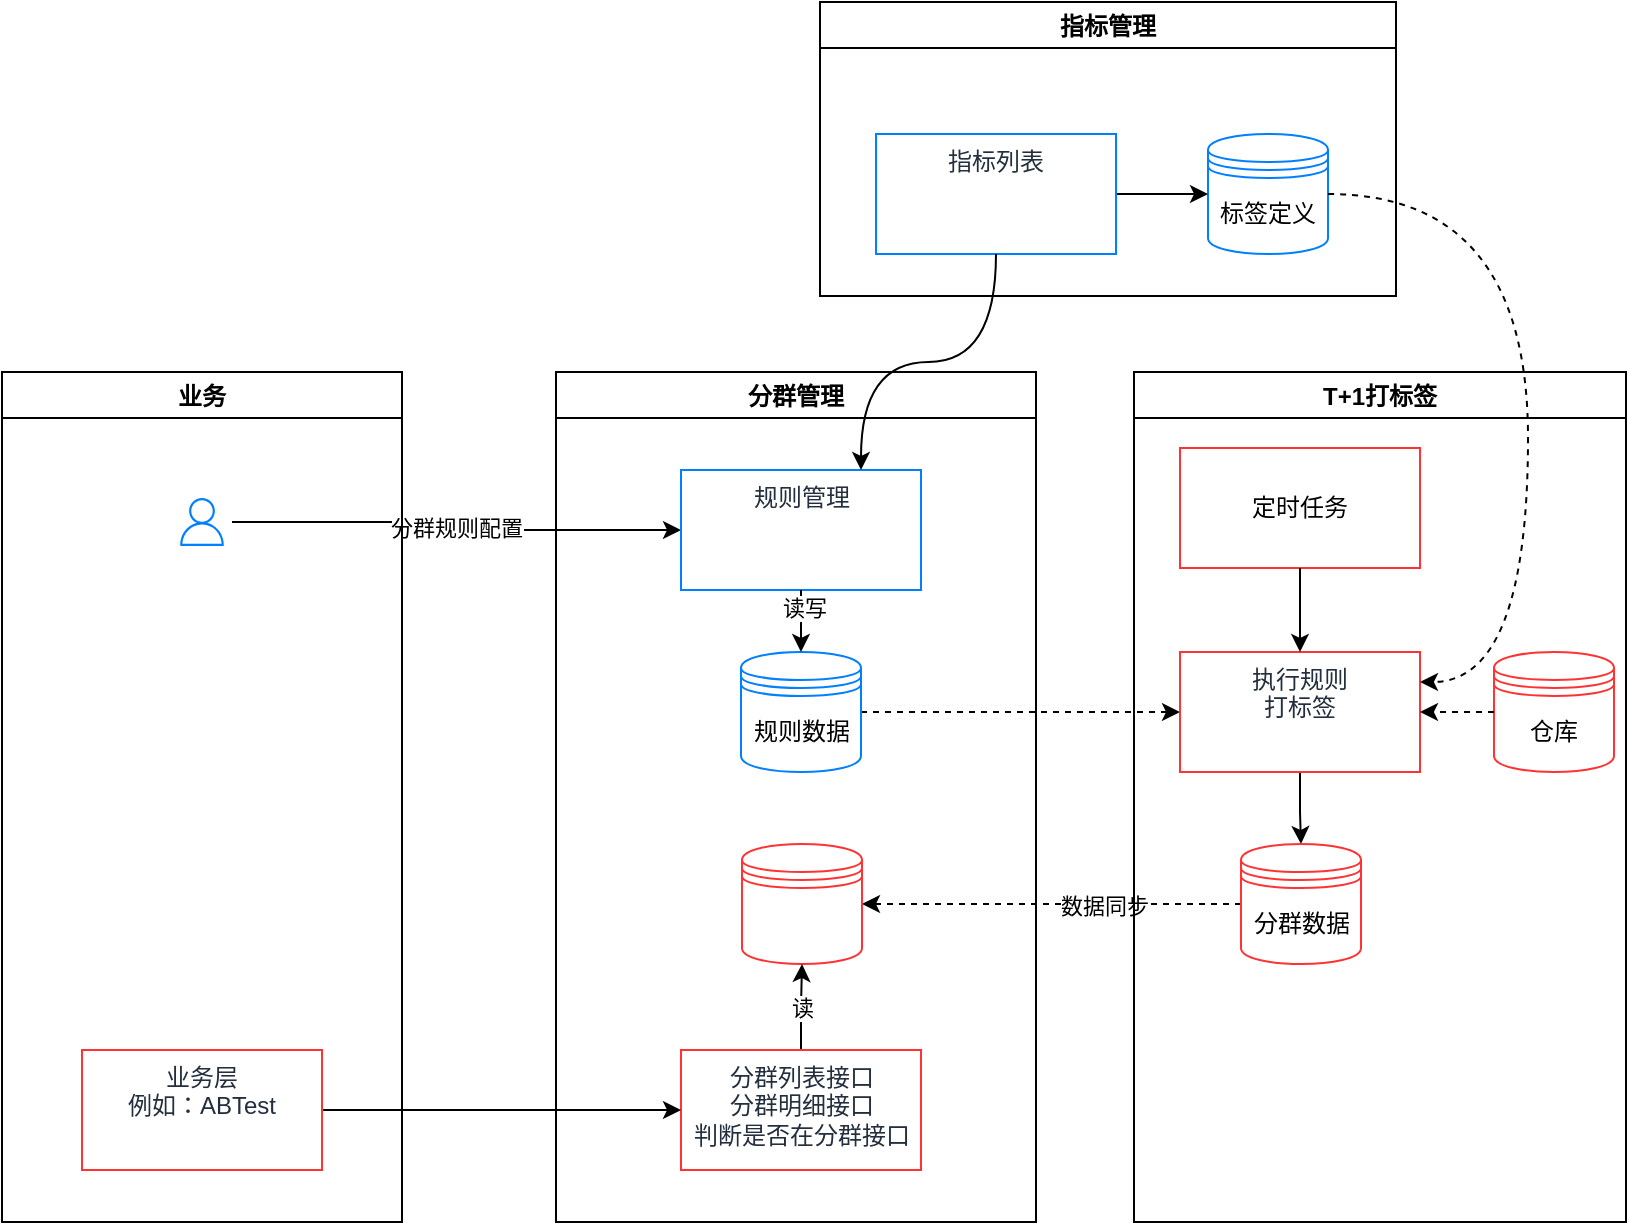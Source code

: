 <mxfile version="16.2.6" type="github" pages="2">
  <diagram id="M27XJW6HEvUApXI8m0nv" name="第 2 页">
    <mxGraphModel dx="1106" dy="644" grid="0" gridSize="10" guides="1" tooltips="1" connect="1" arrows="1" fold="1" page="1" pageScale="1" pageWidth="827" pageHeight="1169" math="0" shadow="0">
      <root>
        <mxCell id="6hMVrn2h1XVQaTOjj5F0-0" />
        <mxCell id="6hMVrn2h1XVQaTOjj5F0-1" parent="6hMVrn2h1XVQaTOjj5F0-0" />
        <mxCell id="DJOae8FIDAvuBnYBHK37-0" value="" style="edgeStyle=orthogonalEdgeStyle;rounded=0;orthogonalLoop=1;jettySize=auto;html=1;" edge="1" parent="6hMVrn2h1XVQaTOjj5F0-1" source="DJOae8FIDAvuBnYBHK37-15" target="DJOae8FIDAvuBnYBHK37-6">
          <mxGeometry relative="1" as="geometry" />
        </mxCell>
        <mxCell id="DJOae8FIDAvuBnYBHK37-1" value="分群规则配置" style="edgeLabel;html=1;align=center;verticalAlign=middle;resizable=0;points=[];" vertex="1" connectable="0" parent="DJOae8FIDAvuBnYBHK37-0">
          <mxGeometry y="-1" relative="1" as="geometry">
            <mxPoint as="offset" />
          </mxGeometry>
        </mxCell>
        <mxCell id="DJOae8FIDAvuBnYBHK37-2" style="edgeStyle=orthogonalEdgeStyle;rounded=0;orthogonalLoop=1;jettySize=auto;html=1;entryX=0;entryY=0.5;entryDx=0;entryDy=0;dashed=1;" edge="1" parent="6hMVrn2h1XVQaTOjj5F0-1" source="DJOae8FIDAvuBnYBHK37-7" target="DJOae8FIDAvuBnYBHK37-18">
          <mxGeometry relative="1" as="geometry" />
        </mxCell>
        <mxCell id="DJOae8FIDAvuBnYBHK37-3" style="edgeStyle=orthogonalEdgeStyle;rounded=0;orthogonalLoop=1;jettySize=auto;html=1;entryX=1;entryY=0.5;entryDx=0;entryDy=0;dashed=1;" edge="1" parent="6hMVrn2h1XVQaTOjj5F0-1" source="DJOae8FIDAvuBnYBHK37-20" target="DJOae8FIDAvuBnYBHK37-9">
          <mxGeometry relative="1" as="geometry" />
        </mxCell>
        <mxCell id="DJOae8FIDAvuBnYBHK37-4" value="数据同步" style="edgeLabel;html=1;align=center;verticalAlign=middle;resizable=0;points=[];" vertex="1" connectable="0" parent="DJOae8FIDAvuBnYBHK37-3">
          <mxGeometry x="-0.272" y="1" relative="1" as="geometry">
            <mxPoint as="offset" />
          </mxGeometry>
        </mxCell>
        <mxCell id="DJOae8FIDAvuBnYBHK37-5" value="分群管理" style="swimlane;" vertex="1" parent="6hMVrn2h1XVQaTOjj5F0-1">
          <mxGeometry x="285" y="330" width="240" height="425" as="geometry" />
        </mxCell>
        <mxCell id="DJOae8FIDAvuBnYBHK37-6" value="规则管理" style="whiteSpace=wrap;html=1;verticalAlign=top;fillColor=#ffffff;strokeColor=#007FFF;fontColor=#232F3E;sketch=0;gradientColor=none;dashed=0;fontStyle=0;strokeWidth=1;" vertex="1" parent="DJOae8FIDAvuBnYBHK37-5">
          <mxGeometry x="62.5" y="49" width="120" height="60" as="geometry" />
        </mxCell>
        <mxCell id="DJOae8FIDAvuBnYBHK37-7" value="规则数据" style="shape=datastore;whiteSpace=wrap;html=1;strokeColor=#007FFF;" vertex="1" parent="DJOae8FIDAvuBnYBHK37-5">
          <mxGeometry x="92.5" y="140" width="60" height="60" as="geometry" />
        </mxCell>
        <mxCell id="DJOae8FIDAvuBnYBHK37-8" value="" style="edgeStyle=orthogonalEdgeStyle;rounded=0;orthogonalLoop=1;jettySize=auto;html=1;entryX=0.5;entryY=0;entryDx=0;entryDy=0;" edge="1" parent="DJOae8FIDAvuBnYBHK37-5" source="DJOae8FIDAvuBnYBHK37-6" target="DJOae8FIDAvuBnYBHK37-7">
          <mxGeometry relative="1" as="geometry">
            <mxPoint x="122.5" y="154" as="targetPoint" />
          </mxGeometry>
        </mxCell>
        <mxCell id="7YATKJMTD7KYeXO3Skbc-6" value="读写" style="edgeLabel;html=1;align=center;verticalAlign=middle;resizable=0;points=[];" vertex="1" connectable="0" parent="DJOae8FIDAvuBnYBHK37-8">
          <mxGeometry x="-0.633" y="1" relative="1" as="geometry">
            <mxPoint as="offset" />
          </mxGeometry>
        </mxCell>
        <mxCell id="DJOae8FIDAvuBnYBHK37-9" value="" style="shape=datastore;whiteSpace=wrap;html=1;strokeColor=#FF3333;" vertex="1" parent="DJOae8FIDAvuBnYBHK37-5">
          <mxGeometry x="93" y="236" width="60" height="60" as="geometry" />
        </mxCell>
        <mxCell id="DJOae8FIDAvuBnYBHK37-10" value="读" style="edgeStyle=orthogonalEdgeStyle;rounded=0;orthogonalLoop=1;jettySize=auto;html=1;entryX=0.5;entryY=1;entryDx=0;entryDy=0;" edge="1" parent="DJOae8FIDAvuBnYBHK37-5" source="DJOae8FIDAvuBnYBHK37-11" target="DJOae8FIDAvuBnYBHK37-9">
          <mxGeometry relative="1" as="geometry" />
        </mxCell>
        <mxCell id="DJOae8FIDAvuBnYBHK37-11" value="分群列表接口&lt;br&gt;分群明细接口&lt;br&gt;判断是否在分群接口" style="whiteSpace=wrap;html=1;verticalAlign=top;fillColor=#ffffff;strokeColor=#FF3333;fontColor=#232F3E;sketch=0;gradientColor=none;dashed=0;fontStyle=0;strokeWidth=1;" vertex="1" parent="DJOae8FIDAvuBnYBHK37-5">
          <mxGeometry x="62.5" y="339" width="120" height="60" as="geometry" />
        </mxCell>
        <mxCell id="DJOae8FIDAvuBnYBHK37-12" style="edgeStyle=orthogonalEdgeStyle;rounded=0;orthogonalLoop=1;jettySize=auto;html=1;entryX=0;entryY=0.5;entryDx=0;entryDy=0;" edge="1" parent="6hMVrn2h1XVQaTOjj5F0-1" source="DJOae8FIDAvuBnYBHK37-14" target="DJOae8FIDAvuBnYBHK37-11">
          <mxGeometry relative="1" as="geometry" />
        </mxCell>
        <mxCell id="DJOae8FIDAvuBnYBHK37-13" value="业务" style="swimlane;" vertex="1" parent="6hMVrn2h1XVQaTOjj5F0-1">
          <mxGeometry x="8" y="330" width="200" height="425" as="geometry" />
        </mxCell>
        <mxCell id="DJOae8FIDAvuBnYBHK37-14" value="业务层&lt;br&gt;例如：ABTest" style="whiteSpace=wrap;html=1;verticalAlign=top;fillColor=#ffffff;strokeColor=#FF3333;fontColor=#232F3E;sketch=0;gradientColor=none;dashed=0;fontStyle=0;strokeWidth=1;" vertex="1" parent="DJOae8FIDAvuBnYBHK37-13">
          <mxGeometry x="40" y="339" width="120" height="60" as="geometry" />
        </mxCell>
        <mxCell id="DJOae8FIDAvuBnYBHK37-15" value="" style="sketch=0;outlineConnect=0;fontColor=#232F3E;gradientColor=none;strokeColor=#007FFF;fillColor=#ffffff;dashed=0;verticalLabelPosition=bottom;verticalAlign=top;align=center;html=1;fontSize=12;fontStyle=0;aspect=fixed;shape=mxgraph.aws4.resourceIcon;resIcon=mxgraph.aws4.user;strokeWidth=1;" vertex="1" parent="DJOae8FIDAvuBnYBHK37-13">
          <mxGeometry x="85" y="60" width="30" height="30" as="geometry" />
        </mxCell>
        <mxCell id="DJOae8FIDAvuBnYBHK37-16" value="T+1打标签" style="swimlane;" vertex="1" parent="6hMVrn2h1XVQaTOjj5F0-1">
          <mxGeometry x="574" y="330" width="246" height="425" as="geometry" />
        </mxCell>
        <mxCell id="DJOae8FIDAvuBnYBHK37-17" style="edgeStyle=orthogonalEdgeStyle;rounded=0;orthogonalLoop=1;jettySize=auto;html=1;entryX=0.5;entryY=0;entryDx=0;entryDy=0;" edge="1" parent="DJOae8FIDAvuBnYBHK37-16" source="DJOae8FIDAvuBnYBHK37-18" target="DJOae8FIDAvuBnYBHK37-20">
          <mxGeometry relative="1" as="geometry" />
        </mxCell>
        <mxCell id="DJOae8FIDAvuBnYBHK37-18" value="执行规则&lt;br&gt;打标签" style="whiteSpace=wrap;html=1;verticalAlign=top;fillColor=#ffffff;strokeColor=#FF3333;fontColor=#232F3E;sketch=0;gradientColor=none;dashed=0;fontStyle=0;strokeWidth=1;" vertex="1" parent="DJOae8FIDAvuBnYBHK37-16">
          <mxGeometry x="23" y="140" width="120" height="60" as="geometry" />
        </mxCell>
        <mxCell id="DJOae8FIDAvuBnYBHK37-19" value="仓库" style="shape=datastore;whiteSpace=wrap;html=1;strokeColor=#FF3333;" vertex="1" parent="DJOae8FIDAvuBnYBHK37-16">
          <mxGeometry x="180" y="140" width="60" height="60" as="geometry" />
        </mxCell>
        <mxCell id="DJOae8FIDAvuBnYBHK37-20" value="分群数据" style="shape=datastore;whiteSpace=wrap;html=1;strokeColor=#FF3333;" vertex="1" parent="DJOae8FIDAvuBnYBHK37-16">
          <mxGeometry x="53.5" y="236" width="60" height="60" as="geometry" />
        </mxCell>
        <mxCell id="DJOae8FIDAvuBnYBHK37-21" style="edgeStyle=orthogonalEdgeStyle;rounded=0;orthogonalLoop=1;jettySize=auto;html=1;entryX=1;entryY=0.5;entryDx=0;entryDy=0;dashed=1;" edge="1" parent="DJOae8FIDAvuBnYBHK37-16" source="DJOae8FIDAvuBnYBHK37-19" target="DJOae8FIDAvuBnYBHK37-18">
          <mxGeometry relative="1" as="geometry" />
        </mxCell>
        <mxCell id="DJOae8FIDAvuBnYBHK37-22" value="定时任务" style="rounded=0;whiteSpace=wrap;html=1;strokeColor=#FF3333;" vertex="1" parent="DJOae8FIDAvuBnYBHK37-16">
          <mxGeometry x="23" y="38" width="120" height="60" as="geometry" />
        </mxCell>
        <mxCell id="DJOae8FIDAvuBnYBHK37-23" style="rounded=0;orthogonalLoop=1;jettySize=auto;html=1;exitX=0.5;exitY=1;exitDx=0;exitDy=0;entryX=0.5;entryY=0;entryDx=0;entryDy=0;" edge="1" parent="DJOae8FIDAvuBnYBHK37-16" source="DJOae8FIDAvuBnYBHK37-22" target="DJOae8FIDAvuBnYBHK37-18">
          <mxGeometry relative="1" as="geometry" />
        </mxCell>
        <mxCell id="7YATKJMTD7KYeXO3Skbc-1" value="指标管理" style="swimlane;" vertex="1" parent="6hMVrn2h1XVQaTOjj5F0-1">
          <mxGeometry x="417" y="145" width="288" height="147" as="geometry" />
        </mxCell>
        <mxCell id="7YATKJMTD7KYeXO3Skbc-2" value="标签定义" style="shape=datastore;whiteSpace=wrap;html=1;strokeColor=#007FFF;" vertex="1" parent="7YATKJMTD7KYeXO3Skbc-1">
          <mxGeometry x="194" y="66" width="60" height="60" as="geometry" />
        </mxCell>
        <mxCell id="7YATKJMTD7KYeXO3Skbc-7" style="edgeStyle=orthogonalEdgeStyle;curved=1;rounded=0;orthogonalLoop=1;jettySize=auto;html=1;entryX=0;entryY=0.5;entryDx=0;entryDy=0;" edge="1" parent="7YATKJMTD7KYeXO3Skbc-1" source="7YATKJMTD7KYeXO3Skbc-5" target="7YATKJMTD7KYeXO3Skbc-2">
          <mxGeometry relative="1" as="geometry" />
        </mxCell>
        <mxCell id="7YATKJMTD7KYeXO3Skbc-5" value="指标列表" style="whiteSpace=wrap;html=1;verticalAlign=top;fillColor=#ffffff;strokeColor=#007FFF;fontColor=#232F3E;sketch=0;gradientColor=none;dashed=0;fontStyle=0;strokeWidth=1;" vertex="1" parent="7YATKJMTD7KYeXO3Skbc-1">
          <mxGeometry x="28" y="66" width="120" height="60" as="geometry" />
        </mxCell>
        <mxCell id="7YATKJMTD7KYeXO3Skbc-8" style="edgeStyle=orthogonalEdgeStyle;curved=1;rounded=0;orthogonalLoop=1;jettySize=auto;html=1;entryX=0.75;entryY=0;entryDx=0;entryDy=0;" edge="1" parent="6hMVrn2h1XVQaTOjj5F0-1" source="7YATKJMTD7KYeXO3Skbc-5" target="DJOae8FIDAvuBnYBHK37-6">
          <mxGeometry relative="1" as="geometry" />
        </mxCell>
        <mxCell id="7YATKJMTD7KYeXO3Skbc-12" style="edgeStyle=orthogonalEdgeStyle;curved=1;rounded=0;orthogonalLoop=1;jettySize=auto;html=1;exitX=1;exitY=0.5;exitDx=0;exitDy=0;entryX=1;entryY=0.25;entryDx=0;entryDy=0;dashed=1;" edge="1" parent="6hMVrn2h1XVQaTOjj5F0-1" source="7YATKJMTD7KYeXO3Skbc-2" target="DJOae8FIDAvuBnYBHK37-18">
          <mxGeometry relative="1" as="geometry">
            <Array as="points">
              <mxPoint x="771" y="241" />
              <mxPoint x="771" y="485" />
            </Array>
          </mxGeometry>
        </mxCell>
      </root>
    </mxGraphModel>
  </diagram>
  <diagram id="mDk3vGWMZ9cnpcIgbxEh" name="Page-1">
    <mxGraphModel dx="1186" dy="565" grid="0" gridSize="10" guides="1" tooltips="1" connect="1" arrows="1" fold="1" page="1" pageScale="1" pageWidth="827" pageHeight="1169" math="0" shadow="0">
      <root>
        <mxCell id="0" />
        <mxCell id="1" parent="0" />
        <mxCell id="isWSbf4JrnmpTFnG_lly-7" value="" style="group" parent="1" vertex="1" connectable="0">
          <mxGeometry x="170" y="130" width="100" height="100" as="geometry" />
        </mxCell>
        <mxCell id="isWSbf4JrnmpTFnG_lly-8" value="" style="sketch=0;outlineConnect=0;fontColor=#232F3E;gradientColor=none;strokeColor=#232F3E;fillColor=#ffffff;dashed=0;verticalLabelPosition=bottom;verticalAlign=top;align=center;html=1;fontSize=12;fontStyle=0;aspect=fixed;shape=mxgraph.aws4.resourceIcon;resIcon=mxgraph.aws4.user;strokeWidth=1;" parent="isWSbf4JrnmpTFnG_lly-7" vertex="1">
          <mxGeometry x="30" width="30" height="30" as="geometry" />
        </mxCell>
        <mxCell id="isWSbf4JrnmpTFnG_lly-9" value="" style="sketch=0;outlineConnect=0;fontColor=#232F3E;gradientColor=none;strokeColor=#232F3E;fillColor=#ffffff;dashed=0;verticalLabelPosition=bottom;verticalAlign=top;align=center;html=1;fontSize=12;fontStyle=0;aspect=fixed;shape=mxgraph.aws4.resourceIcon;resIcon=mxgraph.aws4.user;strokeWidth=1;" parent="isWSbf4JrnmpTFnG_lly-7" vertex="1">
          <mxGeometry y="10" width="30" height="30" as="geometry" />
        </mxCell>
        <mxCell id="isWSbf4JrnmpTFnG_lly-10" value="" style="sketch=0;outlineConnect=0;fontColor=#232F3E;gradientColor=none;strokeColor=#232F3E;fillColor=#ffffff;dashed=0;verticalLabelPosition=bottom;verticalAlign=top;align=center;html=1;fontSize=12;fontStyle=0;aspect=fixed;shape=mxgraph.aws4.resourceIcon;resIcon=mxgraph.aws4.user;strokeWidth=1;" parent="isWSbf4JrnmpTFnG_lly-7" vertex="1">
          <mxGeometry x="40" y="30" width="30" height="30" as="geometry" />
        </mxCell>
        <mxCell id="isWSbf4JrnmpTFnG_lly-11" value="" style="sketch=0;outlineConnect=0;fontColor=#232F3E;gradientColor=none;strokeColor=#232F3E;fillColor=#ffffff;dashed=0;verticalLabelPosition=bottom;verticalAlign=top;align=center;html=1;fontSize=12;fontStyle=0;aspect=fixed;shape=mxgraph.aws4.resourceIcon;resIcon=mxgraph.aws4.user;strokeWidth=1;" parent="isWSbf4JrnmpTFnG_lly-7" vertex="1">
          <mxGeometry x="10" y="40" width="30" height="30" as="geometry" />
        </mxCell>
        <mxCell id="isWSbf4JrnmpTFnG_lly-12" value="" style="sketch=0;outlineConnect=0;fontColor=#232F3E;gradientColor=none;strokeColor=#232F3E;fillColor=#ffffff;dashed=0;verticalLabelPosition=bottom;verticalAlign=top;align=center;html=1;fontSize=12;fontStyle=0;aspect=fixed;shape=mxgraph.aws4.resourceIcon;resIcon=mxgraph.aws4.user;strokeWidth=1;" parent="isWSbf4JrnmpTFnG_lly-7" vertex="1">
          <mxGeometry x="70" width="30" height="30" as="geometry" />
        </mxCell>
        <mxCell id="isWSbf4JrnmpTFnG_lly-13" value="" style="sketch=0;outlineConnect=0;fontColor=#232F3E;gradientColor=none;strokeColor=#232F3E;fillColor=#ffffff;dashed=0;verticalLabelPosition=bottom;verticalAlign=top;align=center;html=1;fontSize=12;fontStyle=0;aspect=fixed;shape=mxgraph.aws4.resourceIcon;resIcon=mxgraph.aws4.user;strokeWidth=1;" parent="isWSbf4JrnmpTFnG_lly-7" vertex="1">
          <mxGeometry x="70" y="40" width="30" height="30" as="geometry" />
        </mxCell>
        <mxCell id="isWSbf4JrnmpTFnG_lly-14" value="" style="sketch=0;outlineConnect=0;fontColor=#232F3E;gradientColor=none;strokeColor=#232F3E;fillColor=#ffffff;dashed=0;verticalLabelPosition=bottom;verticalAlign=top;align=center;html=1;fontSize=12;fontStyle=0;aspect=fixed;shape=mxgraph.aws4.resourceIcon;resIcon=mxgraph.aws4.user;strokeWidth=1;" parent="isWSbf4JrnmpTFnG_lly-7" vertex="1">
          <mxGeometry x="20" y="70" width="30" height="30" as="geometry" />
        </mxCell>
        <mxCell id="isWSbf4JrnmpTFnG_lly-15" value="" style="sketch=0;outlineConnect=0;fontColor=#232F3E;gradientColor=none;strokeColor=#232F3E;fillColor=#ffffff;dashed=0;verticalLabelPosition=bottom;verticalAlign=top;align=center;html=1;fontSize=12;fontStyle=0;aspect=fixed;shape=mxgraph.aws4.resourceIcon;resIcon=mxgraph.aws4.user;strokeWidth=1;" parent="isWSbf4JrnmpTFnG_lly-7" vertex="1">
          <mxGeometry x="60" y="70" width="30" height="30" as="geometry" />
        </mxCell>
        <mxCell id="isWSbf4JrnmpTFnG_lly-353" style="edgeStyle=orthogonalEdgeStyle;rounded=0;orthogonalLoop=1;jettySize=auto;html=1;entryX=0.5;entryY=0;entryDx=0;entryDy=0;dashed=1;fontSize=14;" parent="1" source="isWSbf4JrnmpTFnG_lly-16" target="isWSbf4JrnmpTFnG_lly-22" edge="1">
          <mxGeometry relative="1" as="geometry">
            <Array as="points">
              <mxPoint x="295" y="380" />
              <mxPoint x="210" y="380" />
            </Array>
          </mxGeometry>
        </mxCell>
        <mxCell id="isWSbf4JrnmpTFnG_lly-16" value="用户画像" style="rounded=0;whiteSpace=wrap;html=1;" parent="1" vertex="1">
          <mxGeometry x="235" y="280" width="120" height="60" as="geometry" />
        </mxCell>
        <mxCell id="isWSbf4JrnmpTFnG_lly-316" style="edgeStyle=orthogonalEdgeStyle;rounded=0;orthogonalLoop=1;jettySize=auto;html=1;entryX=0.5;entryY=0;entryDx=0;entryDy=0;dashed=1;fontSize=14;" parent="1" target="isWSbf4JrnmpTFnG_lly-22" edge="1">
          <mxGeometry relative="1" as="geometry">
            <mxPoint x="145" y="354" as="sourcePoint" />
            <Array as="points">
              <mxPoint x="145" y="380" />
              <mxPoint x="210" y="380" />
            </Array>
          </mxGeometry>
        </mxCell>
        <mxCell id="isWSbf4JrnmpTFnG_lly-17" value="固定规则" style="rounded=0;whiteSpace=wrap;html=1;" parent="1" vertex="1">
          <mxGeometry x="85" y="280" width="120" height="60" as="geometry" />
        </mxCell>
        <mxCell id="isWSbf4JrnmpTFnG_lly-18" value="用户标签" style="rounded=0;whiteSpace=wrap;html=1;" parent="1" vertex="1">
          <mxGeometry x="235" y="510" width="120" height="60" as="geometry" />
        </mxCell>
        <mxCell id="isWSbf4JrnmpTFnG_lly-354" style="rounded=0;orthogonalLoop=1;jettySize=auto;html=1;exitX=0.75;exitY=0;exitDx=0;exitDy=0;entryX=0.5;entryY=1;entryDx=0;entryDy=0;dashed=1;fontSize=14;" parent="1" source="isWSbf4JrnmpTFnG_lly-22" target="isWSbf4JrnmpTFnG_lly-18" edge="1">
          <mxGeometry relative="1" as="geometry" />
        </mxCell>
        <mxCell id="isWSbf4JrnmpTFnG_lly-355" value="固化" style="edgeLabel;html=1;align=center;verticalAlign=middle;resizable=0;points=[];fontSize=14;" parent="isWSbf4JrnmpTFnG_lly-354" vertex="1" connectable="0">
          <mxGeometry x="-0.041" y="-2" relative="1" as="geometry">
            <mxPoint as="offset" />
          </mxGeometry>
        </mxCell>
        <mxCell id="isWSbf4JrnmpTFnG_lly-22" value="用户分群" style="rounded=0;whiteSpace=wrap;html=1;" parent="1" vertex="1">
          <mxGeometry x="150" y="676" width="120" height="60" as="geometry" />
        </mxCell>
        <mxCell id="isWSbf4JrnmpTFnG_lly-276" value="" style="shape=table;html=1;whiteSpace=wrap;startSize=0;container=1;collapsible=0;childLayout=tableLayout;" parent="1" vertex="1">
          <mxGeometry x="400" y="440" width="180" height="160" as="geometry" />
        </mxCell>
        <mxCell id="isWSbf4JrnmpTFnG_lly-277" value="" style="shape=tableRow;horizontal=0;startSize=0;swimlaneHead=0;swimlaneBody=0;top=0;left=0;bottom=0;right=0;collapsible=0;dropTarget=0;fillColor=none;points=[[0,0.5],[1,0.5]];portConstraint=eastwest;" parent="isWSbf4JrnmpTFnG_lly-276" vertex="1">
          <mxGeometry width="180" height="40" as="geometry" />
        </mxCell>
        <mxCell id="isWSbf4JrnmpTFnG_lly-278" value="&lt;span&gt;uid&lt;/span&gt;" style="shape=partialRectangle;html=1;whiteSpace=wrap;connectable=0;fillColor=none;top=0;left=0;bottom=0;right=0;overflow=hidden;" parent="isWSbf4JrnmpTFnG_lly-277" vertex="1">
          <mxGeometry width="60" height="40" as="geometry">
            <mxRectangle width="60" height="40" as="alternateBounds" />
          </mxGeometry>
        </mxCell>
        <mxCell id="isWSbf4JrnmpTFnG_lly-279" value="&lt;span style=&quot;color: rgb(0 , 0 , 0) ; font-family: &amp;#34;helvetica&amp;#34; ; font-size: 12px ; font-style: normal ; font-weight: 400 ; letter-spacing: normal ; text-align: center ; text-indent: 0px ; text-transform: none ; word-spacing: 0px ; background-color: rgb(248 , 249 , 250) ; display: inline ; float: none&quot;&gt;标签1&lt;/span&gt;" style="shape=partialRectangle;html=1;whiteSpace=wrap;connectable=0;fillColor=none;top=0;left=0;bottom=0;right=0;overflow=hidden;" parent="isWSbf4JrnmpTFnG_lly-277" vertex="1">
          <mxGeometry x="60" width="60" height="40" as="geometry">
            <mxRectangle width="60" height="40" as="alternateBounds" />
          </mxGeometry>
        </mxCell>
        <mxCell id="isWSbf4JrnmpTFnG_lly-280" value="&lt;span&gt;标签2&lt;/span&gt;" style="shape=partialRectangle;html=1;whiteSpace=wrap;connectable=0;fillColor=none;top=0;left=0;bottom=0;right=0;overflow=hidden;" parent="isWSbf4JrnmpTFnG_lly-277" vertex="1">
          <mxGeometry x="120" width="60" height="40" as="geometry">
            <mxRectangle width="60" height="40" as="alternateBounds" />
          </mxGeometry>
        </mxCell>
        <mxCell id="isWSbf4JrnmpTFnG_lly-281" value="" style="shape=tableRow;horizontal=0;startSize=0;swimlaneHead=0;swimlaneBody=0;top=0;left=0;bottom=0;right=0;collapsible=0;dropTarget=0;fillColor=none;points=[[0,0.5],[1,0.5]];portConstraint=eastwest;" parent="isWSbf4JrnmpTFnG_lly-276" vertex="1">
          <mxGeometry y="40" width="180" height="40" as="geometry" />
        </mxCell>
        <mxCell id="isWSbf4JrnmpTFnG_lly-282" value="&lt;span&gt;10001&lt;/span&gt;" style="shape=partialRectangle;html=1;whiteSpace=wrap;connectable=0;fillColor=none;top=0;left=0;bottom=0;right=0;overflow=hidden;" parent="isWSbf4JrnmpTFnG_lly-281" vertex="1">
          <mxGeometry width="60" height="40" as="geometry">
            <mxRectangle width="60" height="40" as="alternateBounds" />
          </mxGeometry>
        </mxCell>
        <mxCell id="isWSbf4JrnmpTFnG_lly-283" value="Y" style="shape=partialRectangle;html=1;whiteSpace=wrap;connectable=0;fillColor=none;top=0;left=0;bottom=0;right=0;overflow=hidden;" parent="isWSbf4JrnmpTFnG_lly-281" vertex="1">
          <mxGeometry x="60" width="60" height="40" as="geometry">
            <mxRectangle width="60" height="40" as="alternateBounds" />
          </mxGeometry>
        </mxCell>
        <mxCell id="isWSbf4JrnmpTFnG_lly-284" value="Y" style="shape=partialRectangle;html=1;whiteSpace=wrap;connectable=0;fillColor=none;top=0;left=0;bottom=0;right=0;overflow=hidden;" parent="isWSbf4JrnmpTFnG_lly-281" vertex="1">
          <mxGeometry x="120" width="60" height="40" as="geometry">
            <mxRectangle width="60" height="40" as="alternateBounds" />
          </mxGeometry>
        </mxCell>
        <mxCell id="isWSbf4JrnmpTFnG_lly-306" value="" style="shape=tableRow;horizontal=0;startSize=0;swimlaneHead=0;swimlaneBody=0;top=0;left=0;bottom=0;right=0;collapsible=0;dropTarget=0;fillColor=none;points=[[0,0.5],[1,0.5]];portConstraint=eastwest;" parent="isWSbf4JrnmpTFnG_lly-276" vertex="1">
          <mxGeometry y="80" width="180" height="40" as="geometry" />
        </mxCell>
        <mxCell id="isWSbf4JrnmpTFnG_lly-307" value="&lt;span&gt;10002&lt;/span&gt;" style="shape=partialRectangle;html=1;whiteSpace=wrap;connectable=0;fillColor=none;top=0;left=0;bottom=0;right=0;overflow=hidden;" parent="isWSbf4JrnmpTFnG_lly-306" vertex="1">
          <mxGeometry width="60" height="40" as="geometry">
            <mxRectangle width="60" height="40" as="alternateBounds" />
          </mxGeometry>
        </mxCell>
        <mxCell id="isWSbf4JrnmpTFnG_lly-308" value="" style="shape=partialRectangle;html=1;whiteSpace=wrap;connectable=0;fillColor=none;top=0;left=0;bottom=0;right=0;overflow=hidden;" parent="isWSbf4JrnmpTFnG_lly-306" vertex="1">
          <mxGeometry x="60" width="60" height="40" as="geometry">
            <mxRectangle width="60" height="40" as="alternateBounds" />
          </mxGeometry>
        </mxCell>
        <mxCell id="isWSbf4JrnmpTFnG_lly-309" value="" style="shape=partialRectangle;html=1;whiteSpace=wrap;connectable=0;fillColor=none;top=0;left=0;bottom=0;right=0;overflow=hidden;pointerEvents=1;" parent="isWSbf4JrnmpTFnG_lly-306" vertex="1">
          <mxGeometry x="120" width="60" height="40" as="geometry">
            <mxRectangle width="60" height="40" as="alternateBounds" />
          </mxGeometry>
        </mxCell>
        <mxCell id="isWSbf4JrnmpTFnG_lly-285" value="" style="shape=tableRow;horizontal=0;startSize=0;swimlaneHead=0;swimlaneBody=0;top=0;left=0;bottom=0;right=0;collapsible=0;dropTarget=0;fillColor=none;points=[[0,0.5],[1,0.5]];portConstraint=eastwest;" parent="isWSbf4JrnmpTFnG_lly-276" vertex="1">
          <mxGeometry y="120" width="180" height="40" as="geometry" />
        </mxCell>
        <mxCell id="isWSbf4JrnmpTFnG_lly-286" value="&lt;span&gt;10003&lt;/span&gt;" style="shape=partialRectangle;html=1;whiteSpace=wrap;connectable=0;fillColor=none;top=0;left=0;bottom=0;right=0;overflow=hidden;" parent="isWSbf4JrnmpTFnG_lly-285" vertex="1">
          <mxGeometry width="60" height="40" as="geometry">
            <mxRectangle width="60" height="40" as="alternateBounds" />
          </mxGeometry>
        </mxCell>
        <mxCell id="isWSbf4JrnmpTFnG_lly-287" value="" style="shape=partialRectangle;html=1;whiteSpace=wrap;connectable=0;fillColor=none;top=0;left=0;bottom=0;right=0;overflow=hidden;" parent="isWSbf4JrnmpTFnG_lly-285" vertex="1">
          <mxGeometry x="60" width="60" height="40" as="geometry">
            <mxRectangle width="60" height="40" as="alternateBounds" />
          </mxGeometry>
        </mxCell>
        <mxCell id="isWSbf4JrnmpTFnG_lly-288" value="Y" style="shape=partialRectangle;html=1;whiteSpace=wrap;connectable=0;fillColor=none;top=0;left=0;bottom=0;right=0;overflow=hidden;pointerEvents=1;" parent="isWSbf4JrnmpTFnG_lly-285" vertex="1">
          <mxGeometry x="120" width="60" height="40" as="geometry">
            <mxRectangle width="60" height="40" as="alternateBounds" />
          </mxGeometry>
        </mxCell>
        <mxCell id="isWSbf4JrnmpTFnG_lly-289" value="" style="shape=table;html=1;whiteSpace=wrap;startSize=0;container=1;collapsible=0;childLayout=tableLayout;" parent="1" vertex="1">
          <mxGeometry x="577" y="440" width="180" height="160" as="geometry" />
        </mxCell>
        <mxCell id="isWSbf4JrnmpTFnG_lly-290" value="" style="shape=tableRow;horizontal=0;startSize=0;swimlaneHead=0;swimlaneBody=0;top=0;left=0;bottom=0;right=0;collapsible=0;dropTarget=0;fillColor=none;points=[[0,0.5],[1,0.5]];portConstraint=eastwest;" parent="isWSbf4JrnmpTFnG_lly-289" vertex="1">
          <mxGeometry width="180" height="40" as="geometry" />
        </mxCell>
        <mxCell id="isWSbf4JrnmpTFnG_lly-291" value="标签3" style="shape=partialRectangle;html=1;whiteSpace=wrap;connectable=0;fillColor=none;top=0;left=0;bottom=0;right=0;overflow=hidden;" parent="isWSbf4JrnmpTFnG_lly-290" vertex="1">
          <mxGeometry width="60" height="40" as="geometry">
            <mxRectangle width="60" height="40" as="alternateBounds" />
          </mxGeometry>
        </mxCell>
        <mxCell id="isWSbf4JrnmpTFnG_lly-292" value="&lt;span style=&quot;color: rgb(0 , 0 , 0) ; font-family: &amp;#34;helvetica&amp;#34; ; font-size: 12px ; font-style: normal ; font-weight: 400 ; letter-spacing: normal ; text-align: center ; text-indent: 0px ; text-transform: none ; word-spacing: 0px ; background-color: rgb(248 , 249 , 250) ; display: inline ; float: none&quot;&gt;...&lt;/span&gt;" style="shape=partialRectangle;html=1;whiteSpace=wrap;connectable=0;fillColor=none;top=0;left=0;bottom=0;right=0;overflow=hidden;" parent="isWSbf4JrnmpTFnG_lly-290" vertex="1">
          <mxGeometry x="60" width="60" height="40" as="geometry">
            <mxRectangle width="60" height="40" as="alternateBounds" />
          </mxGeometry>
        </mxCell>
        <mxCell id="isWSbf4JrnmpTFnG_lly-293" value="&lt;span&gt;标签N&lt;/span&gt;" style="shape=partialRectangle;html=1;whiteSpace=wrap;connectable=0;fillColor=none;top=0;left=0;bottom=0;right=0;overflow=hidden;" parent="isWSbf4JrnmpTFnG_lly-290" vertex="1">
          <mxGeometry x="120" width="60" height="40" as="geometry">
            <mxRectangle width="60" height="40" as="alternateBounds" />
          </mxGeometry>
        </mxCell>
        <mxCell id="isWSbf4JrnmpTFnG_lly-294" value="" style="shape=tableRow;horizontal=0;startSize=0;swimlaneHead=0;swimlaneBody=0;top=0;left=0;bottom=0;right=0;collapsible=0;dropTarget=0;fillColor=none;points=[[0,0.5],[1,0.5]];portConstraint=eastwest;" parent="isWSbf4JrnmpTFnG_lly-289" vertex="1">
          <mxGeometry y="40" width="180" height="40" as="geometry" />
        </mxCell>
        <mxCell id="isWSbf4JrnmpTFnG_lly-295" value="" style="shape=partialRectangle;html=1;whiteSpace=wrap;connectable=0;fillColor=none;top=0;left=0;bottom=0;right=0;overflow=hidden;" parent="isWSbf4JrnmpTFnG_lly-294" vertex="1">
          <mxGeometry width="60" height="40" as="geometry">
            <mxRectangle width="60" height="40" as="alternateBounds" />
          </mxGeometry>
        </mxCell>
        <mxCell id="isWSbf4JrnmpTFnG_lly-296" value="" style="shape=partialRectangle;html=1;whiteSpace=wrap;connectable=0;fillColor=none;top=0;left=0;bottom=0;right=0;overflow=hidden;" parent="isWSbf4JrnmpTFnG_lly-294" vertex="1">
          <mxGeometry x="60" width="60" height="40" as="geometry">
            <mxRectangle width="60" height="40" as="alternateBounds" />
          </mxGeometry>
        </mxCell>
        <mxCell id="isWSbf4JrnmpTFnG_lly-297" value="Y" style="shape=partialRectangle;html=1;whiteSpace=wrap;connectable=0;fillColor=none;top=0;left=0;bottom=0;right=0;overflow=hidden;" parent="isWSbf4JrnmpTFnG_lly-294" vertex="1">
          <mxGeometry x="120" width="60" height="40" as="geometry">
            <mxRectangle width="60" height="40" as="alternateBounds" />
          </mxGeometry>
        </mxCell>
        <mxCell id="isWSbf4JrnmpTFnG_lly-302" value="" style="shape=tableRow;horizontal=0;startSize=0;swimlaneHead=0;swimlaneBody=0;top=0;left=0;bottom=0;right=0;collapsible=0;dropTarget=0;fillColor=none;points=[[0,0.5],[1,0.5]];portConstraint=eastwest;" parent="isWSbf4JrnmpTFnG_lly-289" vertex="1">
          <mxGeometry y="80" width="180" height="40" as="geometry" />
        </mxCell>
        <mxCell id="isWSbf4JrnmpTFnG_lly-303" value="Y" style="shape=partialRectangle;html=1;whiteSpace=wrap;connectable=0;fillColor=none;top=0;left=0;bottom=0;right=0;overflow=hidden;" parent="isWSbf4JrnmpTFnG_lly-302" vertex="1">
          <mxGeometry width="60" height="40" as="geometry">
            <mxRectangle width="60" height="40" as="alternateBounds" />
          </mxGeometry>
        </mxCell>
        <mxCell id="isWSbf4JrnmpTFnG_lly-304" value="" style="shape=partialRectangle;html=1;whiteSpace=wrap;connectable=0;fillColor=none;top=0;left=0;bottom=0;right=0;overflow=hidden;" parent="isWSbf4JrnmpTFnG_lly-302" vertex="1">
          <mxGeometry x="60" width="60" height="40" as="geometry">
            <mxRectangle width="60" height="40" as="alternateBounds" />
          </mxGeometry>
        </mxCell>
        <mxCell id="isWSbf4JrnmpTFnG_lly-305" value="Y" style="shape=partialRectangle;html=1;whiteSpace=wrap;connectable=0;fillColor=none;top=0;left=0;bottom=0;right=0;overflow=hidden;" parent="isWSbf4JrnmpTFnG_lly-302" vertex="1">
          <mxGeometry x="120" width="60" height="40" as="geometry">
            <mxRectangle width="60" height="40" as="alternateBounds" />
          </mxGeometry>
        </mxCell>
        <mxCell id="isWSbf4JrnmpTFnG_lly-298" value="" style="shape=tableRow;horizontal=0;startSize=0;swimlaneHead=0;swimlaneBody=0;top=0;left=0;bottom=0;right=0;collapsible=0;dropTarget=0;fillColor=none;points=[[0,0.5],[1,0.5]];portConstraint=eastwest;" parent="isWSbf4JrnmpTFnG_lly-289" vertex="1">
          <mxGeometry y="120" width="180" height="40" as="geometry" />
        </mxCell>
        <mxCell id="isWSbf4JrnmpTFnG_lly-299" value="Y" style="shape=partialRectangle;html=1;whiteSpace=wrap;connectable=0;fillColor=none;top=0;left=0;bottom=0;right=0;overflow=hidden;" parent="isWSbf4JrnmpTFnG_lly-298" vertex="1">
          <mxGeometry width="60" height="40" as="geometry">
            <mxRectangle width="60" height="40" as="alternateBounds" />
          </mxGeometry>
        </mxCell>
        <mxCell id="isWSbf4JrnmpTFnG_lly-300" value="" style="shape=partialRectangle;html=1;whiteSpace=wrap;connectable=0;fillColor=none;top=0;left=0;bottom=0;right=0;overflow=hidden;" parent="isWSbf4JrnmpTFnG_lly-298" vertex="1">
          <mxGeometry x="60" width="60" height="40" as="geometry">
            <mxRectangle width="60" height="40" as="alternateBounds" />
          </mxGeometry>
        </mxCell>
        <mxCell id="isWSbf4JrnmpTFnG_lly-301" value="" style="shape=partialRectangle;html=1;whiteSpace=wrap;connectable=0;fillColor=none;top=0;left=0;bottom=0;right=0;overflow=hidden;pointerEvents=1;" parent="isWSbf4JrnmpTFnG_lly-298" vertex="1">
          <mxGeometry x="120" width="60" height="40" as="geometry">
            <mxRectangle width="60" height="40" as="alternateBounds" />
          </mxGeometry>
        </mxCell>
        <mxCell id="isWSbf4JrnmpTFnG_lly-311" value="&lt;b&gt;&lt;font style=&quot;font-size: 14px&quot;&gt;用户标签宽表&lt;/font&gt;&lt;/b&gt;" style="text;html=1;align=center;verticalAlign=middle;resizable=0;points=[];autosize=1;strokeColor=none;fillColor=none;" parent="1" vertex="1">
          <mxGeometry x="528" y="416" width="100" height="20" as="geometry" />
        </mxCell>
        <mxCell id="isWSbf4JrnmpTFnG_lly-314" style="edgeStyle=orthogonalEdgeStyle;rounded=0;orthogonalLoop=1;jettySize=auto;html=1;entryX=1;entryY=0.5;entryDx=0;entryDy=0;dashed=1;fontSize=14;" parent="1" source="isWSbf4JrnmpTFnG_lly-306" target="isWSbf4JrnmpTFnG_lly-18" edge="1">
          <mxGeometry relative="1" as="geometry" />
        </mxCell>
        <mxCell id="isWSbf4JrnmpTFnG_lly-317" value="" style="shape=table;html=1;whiteSpace=wrap;startSize=0;container=1;collapsible=0;childLayout=tableLayout;fontSize=14;" parent="1" vertex="1">
          <mxGeometry x="400" y="190" width="160" height="160" as="geometry" />
        </mxCell>
        <mxCell id="isWSbf4JrnmpTFnG_lly-318" value="" style="shape=tableRow;horizontal=0;startSize=0;swimlaneHead=0;swimlaneBody=0;top=0;left=0;bottom=0;right=0;collapsible=0;dropTarget=0;fillColor=none;points=[[0,0.5],[1,0.5]];portConstraint=eastwest;fontSize=14;" parent="isWSbf4JrnmpTFnG_lly-317" vertex="1">
          <mxGeometry width="160" height="40" as="geometry" />
        </mxCell>
        <mxCell id="isWSbf4JrnmpTFnG_lly-319" value="&lt;span style=&quot;font-size: 12px&quot;&gt;uid&lt;/span&gt;" style="shape=partialRectangle;html=1;whiteSpace=wrap;connectable=0;fillColor=none;top=0;left=0;bottom=0;right=0;overflow=hidden;fontSize=14;" parent="isWSbf4JrnmpTFnG_lly-318" vertex="1">
          <mxGeometry width="60" height="40" as="geometry">
            <mxRectangle width="60" height="40" as="alternateBounds" />
          </mxGeometry>
        </mxCell>
        <mxCell id="isWSbf4JrnmpTFnG_lly-320" value="画像A" style="shape=partialRectangle;html=1;whiteSpace=wrap;connectable=0;fillColor=none;top=0;left=0;bottom=0;right=0;overflow=hidden;fontSize=14;" parent="isWSbf4JrnmpTFnG_lly-318" vertex="1">
          <mxGeometry x="60" width="80" height="40" as="geometry">
            <mxRectangle width="80" height="40" as="alternateBounds" />
          </mxGeometry>
        </mxCell>
        <mxCell id="isWSbf4JrnmpTFnG_lly-321" value="" style="shape=partialRectangle;html=1;whiteSpace=wrap;connectable=0;fillColor=none;top=0;left=0;bottom=0;right=0;overflow=hidden;fontSize=14;" parent="isWSbf4JrnmpTFnG_lly-318" vertex="1">
          <mxGeometry x="140" width="20" height="40" as="geometry">
            <mxRectangle width="20" height="40" as="alternateBounds" />
          </mxGeometry>
        </mxCell>
        <mxCell id="isWSbf4JrnmpTFnG_lly-322" value="" style="shape=tableRow;horizontal=0;startSize=0;swimlaneHead=0;swimlaneBody=0;top=0;left=0;bottom=0;right=0;collapsible=0;dropTarget=0;fillColor=none;points=[[0,0.5],[1,0.5]];portConstraint=eastwest;fontSize=14;" parent="isWSbf4JrnmpTFnG_lly-317" vertex="1">
          <mxGeometry y="40" width="160" height="40" as="geometry" />
        </mxCell>
        <mxCell id="isWSbf4JrnmpTFnG_lly-323" value="&lt;span style=&quot;font-size: 12px&quot;&gt;10001&lt;/span&gt;" style="shape=partialRectangle;html=1;whiteSpace=wrap;connectable=0;fillColor=none;top=0;left=0;bottom=0;right=0;overflow=hidden;fontSize=14;" parent="isWSbf4JrnmpTFnG_lly-322" vertex="1">
          <mxGeometry width="60" height="40" as="geometry">
            <mxRectangle width="60" height="40" as="alternateBounds" />
          </mxGeometry>
        </mxCell>
        <mxCell id="isWSbf4JrnmpTFnG_lly-324" value="0.45" style="shape=partialRectangle;html=1;whiteSpace=wrap;connectable=0;fillColor=none;top=0;left=0;bottom=0;right=0;overflow=hidden;fontSize=14;" parent="isWSbf4JrnmpTFnG_lly-322" vertex="1">
          <mxGeometry x="60" width="80" height="40" as="geometry">
            <mxRectangle width="80" height="40" as="alternateBounds" />
          </mxGeometry>
        </mxCell>
        <mxCell id="isWSbf4JrnmpTFnG_lly-325" value="" style="shape=partialRectangle;html=1;whiteSpace=wrap;connectable=0;fillColor=none;top=0;left=0;bottom=0;right=0;overflow=hidden;fontSize=14;" parent="isWSbf4JrnmpTFnG_lly-322" vertex="1">
          <mxGeometry x="140" width="20" height="40" as="geometry">
            <mxRectangle width="20" height="40" as="alternateBounds" />
          </mxGeometry>
        </mxCell>
        <mxCell id="isWSbf4JrnmpTFnG_lly-331" value="" style="shape=tableRow;horizontal=0;startSize=0;swimlaneHead=0;swimlaneBody=0;top=0;left=0;bottom=0;right=0;collapsible=0;dropTarget=0;fillColor=none;points=[[0,0.5],[1,0.5]];portConstraint=eastwest;fontSize=14;" parent="isWSbf4JrnmpTFnG_lly-317" vertex="1">
          <mxGeometry y="80" width="160" height="40" as="geometry" />
        </mxCell>
        <mxCell id="isWSbf4JrnmpTFnG_lly-332" value="&lt;span style=&quot;font-size: 12px&quot;&gt;10002&lt;/span&gt;" style="shape=partialRectangle;html=1;whiteSpace=wrap;connectable=0;fillColor=none;top=0;left=0;bottom=0;right=0;overflow=hidden;fontSize=14;" parent="isWSbf4JrnmpTFnG_lly-331" vertex="1">
          <mxGeometry width="60" height="40" as="geometry">
            <mxRectangle width="60" height="40" as="alternateBounds" />
          </mxGeometry>
        </mxCell>
        <mxCell id="isWSbf4JrnmpTFnG_lly-333" value="0.98" style="shape=partialRectangle;html=1;whiteSpace=wrap;connectable=0;fillColor=none;top=0;left=0;bottom=0;right=0;overflow=hidden;fontSize=14;" parent="isWSbf4JrnmpTFnG_lly-331" vertex="1">
          <mxGeometry x="60" width="80" height="40" as="geometry">
            <mxRectangle width="80" height="40" as="alternateBounds" />
          </mxGeometry>
        </mxCell>
        <mxCell id="isWSbf4JrnmpTFnG_lly-334" value="" style="shape=partialRectangle;html=1;whiteSpace=wrap;connectable=0;fillColor=none;top=0;left=0;bottom=0;right=0;overflow=hidden;fontSize=14;" parent="isWSbf4JrnmpTFnG_lly-331" vertex="1">
          <mxGeometry x="140" width="20" height="40" as="geometry">
            <mxRectangle width="20" height="40" as="alternateBounds" />
          </mxGeometry>
        </mxCell>
        <mxCell id="isWSbf4JrnmpTFnG_lly-326" value="" style="shape=tableRow;horizontal=0;startSize=0;swimlaneHead=0;swimlaneBody=0;top=0;left=0;bottom=0;right=0;collapsible=0;dropTarget=0;fillColor=none;points=[[0,0.5],[1,0.5]];portConstraint=eastwest;fontSize=14;" parent="isWSbf4JrnmpTFnG_lly-317" vertex="1">
          <mxGeometry y="120" width="160" height="40" as="geometry" />
        </mxCell>
        <mxCell id="isWSbf4JrnmpTFnG_lly-327" value="&lt;span style=&quot;font-size: 12px&quot;&gt;10003&lt;/span&gt;" style="shape=partialRectangle;html=1;whiteSpace=wrap;connectable=0;fillColor=none;top=0;left=0;bottom=0;right=0;overflow=hidden;fontSize=14;" parent="isWSbf4JrnmpTFnG_lly-326" vertex="1">
          <mxGeometry width="60" height="40" as="geometry">
            <mxRectangle width="60" height="40" as="alternateBounds" />
          </mxGeometry>
        </mxCell>
        <mxCell id="isWSbf4JrnmpTFnG_lly-328" value="1.0" style="shape=partialRectangle;html=1;whiteSpace=wrap;connectable=0;fillColor=none;top=0;left=0;bottom=0;right=0;overflow=hidden;fontSize=14;" parent="isWSbf4JrnmpTFnG_lly-326" vertex="1">
          <mxGeometry x="60" width="80" height="40" as="geometry">
            <mxRectangle width="80" height="40" as="alternateBounds" />
          </mxGeometry>
        </mxCell>
        <mxCell id="isWSbf4JrnmpTFnG_lly-329" value="" style="shape=partialRectangle;html=1;whiteSpace=wrap;connectable=0;fillColor=none;top=0;left=0;bottom=0;right=0;overflow=hidden;pointerEvents=1;fontSize=14;" parent="isWSbf4JrnmpTFnG_lly-326" vertex="1">
          <mxGeometry x="140" width="20" height="40" as="geometry">
            <mxRectangle width="20" height="40" as="alternateBounds" />
          </mxGeometry>
        </mxCell>
        <mxCell id="isWSbf4JrnmpTFnG_lly-330" value="&lt;span style=&quot;font-size: 14px&quot;&gt;&lt;b&gt;画像A表&lt;/b&gt;&lt;/span&gt;" style="text;html=1;align=center;verticalAlign=middle;resizable=0;points=[];autosize=1;strokeColor=none;fillColor=none;" parent="1" vertex="1">
          <mxGeometry x="445" y="170" width="70" height="20" as="geometry" />
        </mxCell>
      </root>
    </mxGraphModel>
  </diagram>
</mxfile>
